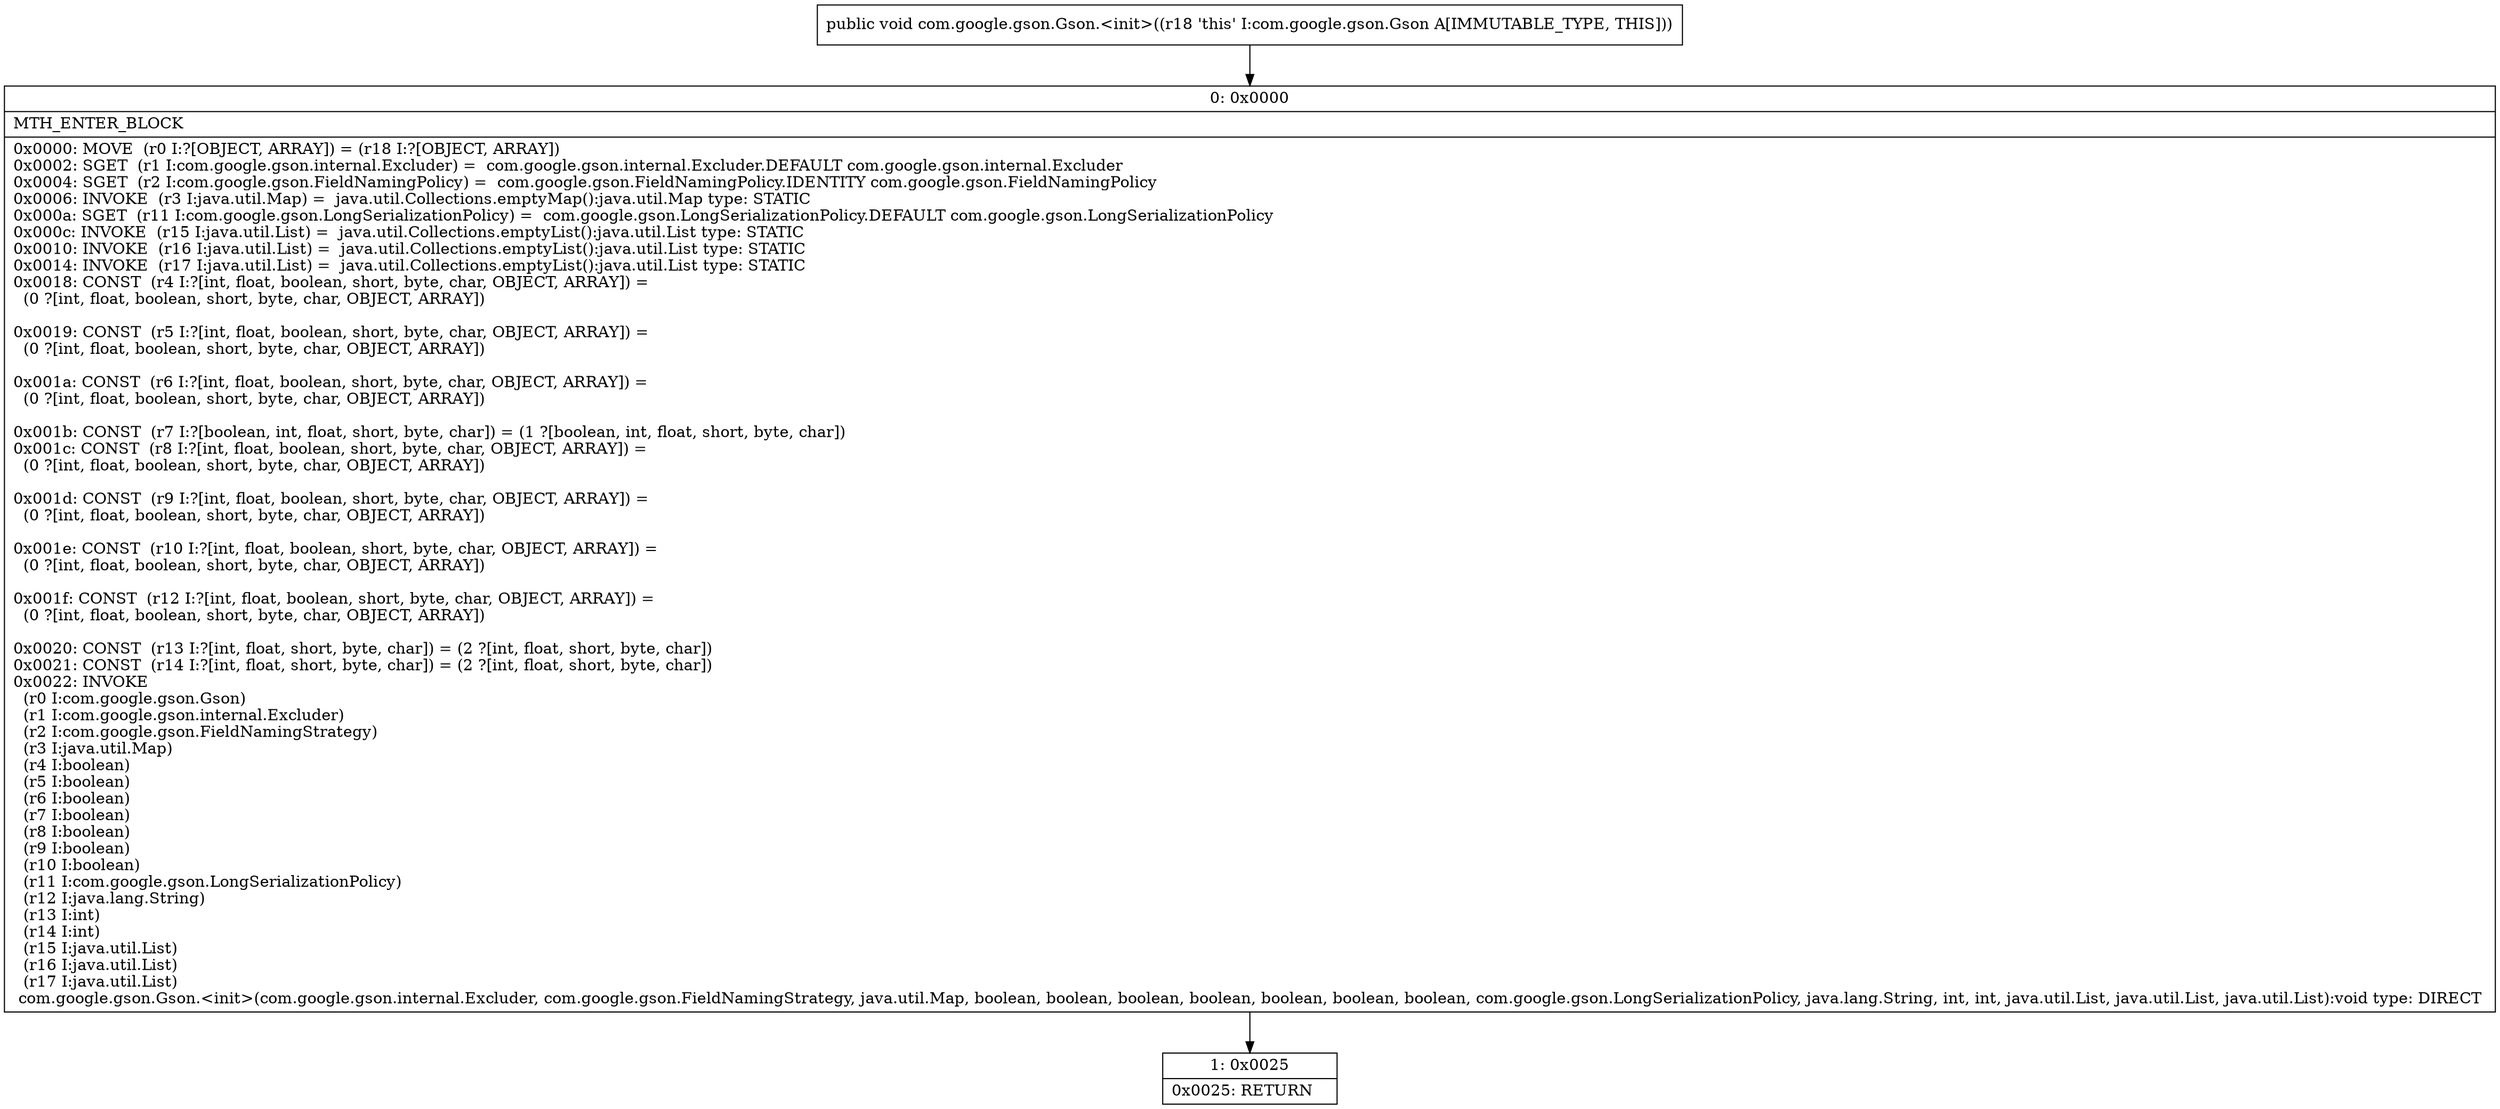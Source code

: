 digraph "CFG forcom.google.gson.Gson.\<init\>()V" {
Node_0 [shape=record,label="{0\:\ 0x0000|MTH_ENTER_BLOCK\l|0x0000: MOVE  (r0 I:?[OBJECT, ARRAY]) = (r18 I:?[OBJECT, ARRAY]) \l0x0002: SGET  (r1 I:com.google.gson.internal.Excluder) =  com.google.gson.internal.Excluder.DEFAULT com.google.gson.internal.Excluder \l0x0004: SGET  (r2 I:com.google.gson.FieldNamingPolicy) =  com.google.gson.FieldNamingPolicy.IDENTITY com.google.gson.FieldNamingPolicy \l0x0006: INVOKE  (r3 I:java.util.Map) =  java.util.Collections.emptyMap():java.util.Map type: STATIC \l0x000a: SGET  (r11 I:com.google.gson.LongSerializationPolicy) =  com.google.gson.LongSerializationPolicy.DEFAULT com.google.gson.LongSerializationPolicy \l0x000c: INVOKE  (r15 I:java.util.List) =  java.util.Collections.emptyList():java.util.List type: STATIC \l0x0010: INVOKE  (r16 I:java.util.List) =  java.util.Collections.emptyList():java.util.List type: STATIC \l0x0014: INVOKE  (r17 I:java.util.List) =  java.util.Collections.emptyList():java.util.List type: STATIC \l0x0018: CONST  (r4 I:?[int, float, boolean, short, byte, char, OBJECT, ARRAY]) = \l  (0 ?[int, float, boolean, short, byte, char, OBJECT, ARRAY])\l \l0x0019: CONST  (r5 I:?[int, float, boolean, short, byte, char, OBJECT, ARRAY]) = \l  (0 ?[int, float, boolean, short, byte, char, OBJECT, ARRAY])\l \l0x001a: CONST  (r6 I:?[int, float, boolean, short, byte, char, OBJECT, ARRAY]) = \l  (0 ?[int, float, boolean, short, byte, char, OBJECT, ARRAY])\l \l0x001b: CONST  (r7 I:?[boolean, int, float, short, byte, char]) = (1 ?[boolean, int, float, short, byte, char]) \l0x001c: CONST  (r8 I:?[int, float, boolean, short, byte, char, OBJECT, ARRAY]) = \l  (0 ?[int, float, boolean, short, byte, char, OBJECT, ARRAY])\l \l0x001d: CONST  (r9 I:?[int, float, boolean, short, byte, char, OBJECT, ARRAY]) = \l  (0 ?[int, float, boolean, short, byte, char, OBJECT, ARRAY])\l \l0x001e: CONST  (r10 I:?[int, float, boolean, short, byte, char, OBJECT, ARRAY]) = \l  (0 ?[int, float, boolean, short, byte, char, OBJECT, ARRAY])\l \l0x001f: CONST  (r12 I:?[int, float, boolean, short, byte, char, OBJECT, ARRAY]) = \l  (0 ?[int, float, boolean, short, byte, char, OBJECT, ARRAY])\l \l0x0020: CONST  (r13 I:?[int, float, short, byte, char]) = (2 ?[int, float, short, byte, char]) \l0x0021: CONST  (r14 I:?[int, float, short, byte, char]) = (2 ?[int, float, short, byte, char]) \l0x0022: INVOKE  \l  (r0 I:com.google.gson.Gson)\l  (r1 I:com.google.gson.internal.Excluder)\l  (r2 I:com.google.gson.FieldNamingStrategy)\l  (r3 I:java.util.Map)\l  (r4 I:boolean)\l  (r5 I:boolean)\l  (r6 I:boolean)\l  (r7 I:boolean)\l  (r8 I:boolean)\l  (r9 I:boolean)\l  (r10 I:boolean)\l  (r11 I:com.google.gson.LongSerializationPolicy)\l  (r12 I:java.lang.String)\l  (r13 I:int)\l  (r14 I:int)\l  (r15 I:java.util.List)\l  (r16 I:java.util.List)\l  (r17 I:java.util.List)\l com.google.gson.Gson.\<init\>(com.google.gson.internal.Excluder, com.google.gson.FieldNamingStrategy, java.util.Map, boolean, boolean, boolean, boolean, boolean, boolean, boolean, com.google.gson.LongSerializationPolicy, java.lang.String, int, int, java.util.List, java.util.List, java.util.List):void type: DIRECT \l}"];
Node_1 [shape=record,label="{1\:\ 0x0025|0x0025: RETURN   \l}"];
MethodNode[shape=record,label="{public void com.google.gson.Gson.\<init\>((r18 'this' I:com.google.gson.Gson A[IMMUTABLE_TYPE, THIS])) }"];
MethodNode -> Node_0;
Node_0 -> Node_1;
}

